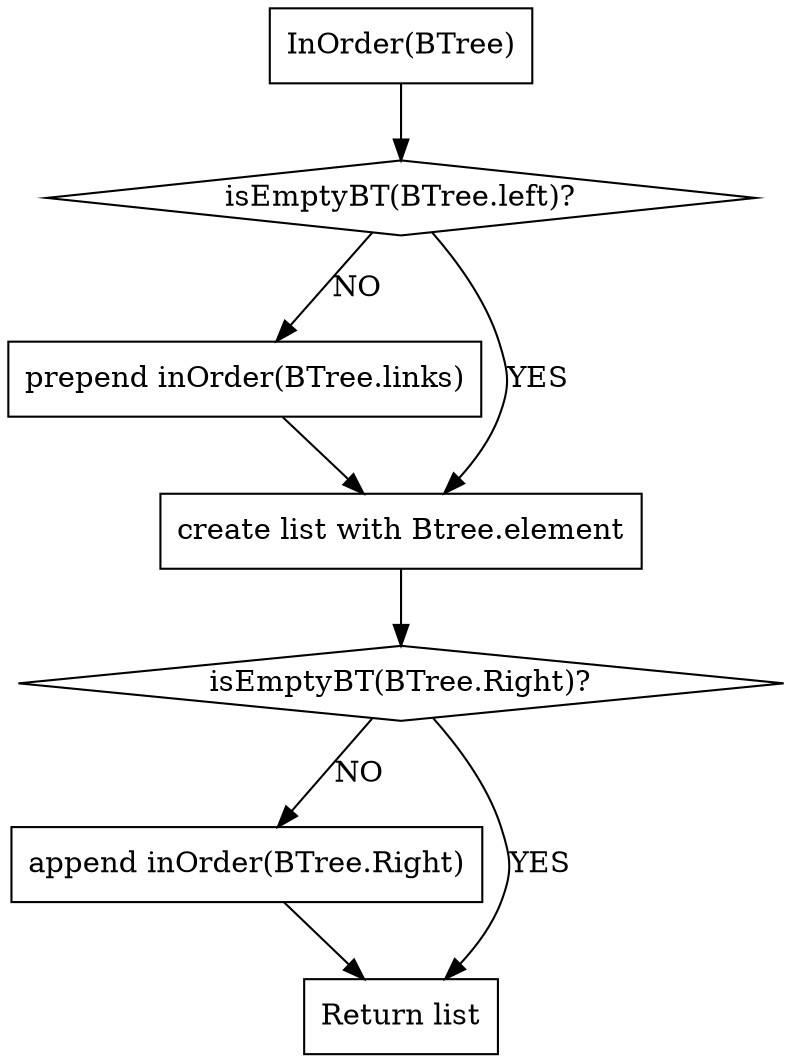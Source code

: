digraph Q {

node [shape = box];
compound = true;

    a1 [label = "InOrder(BTree)"]
    a1 -> a2
    a2 [label = "isEmptyBT(BTree.left)?" shape = diamond]
    a2 ->   z1[label = "NO"]
    z1 [label = "prepend inOrder(BTree.links)"]
    z1 -> a4

    a2 -> a4 [label = "YES"]
    a4 [label = "create list with Btree.element"]
    a4 -> a5
    a5 [label = "isEmptyBT(BTree.Right)?", shape = diamond]
    a5 -> z2 [label = "NO"]
    z2 [label = "append inOrder(BTree.Right)"]
    z2 -> a6
    a5 -> a6 [label = "YES"]
    a6 [label = "Return list"]
}


